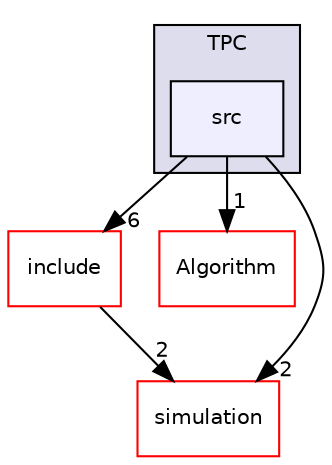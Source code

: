 digraph "/home/travis/build/AliceO2Group/AliceO2/DataFormats/Detectors/TPC/src" {
  bgcolor=transparent;
  compound=true
  node [ fontsize="10", fontname="Helvetica"];
  edge [ labelfontsize="10", labelfontname="Helvetica"];
  subgraph clusterdir_87e4e27fa2128902da5e37b3e7ab3f52 {
    graph [ bgcolor="#ddddee", pencolor="black", label="TPC" fontname="Helvetica", fontsize="10", URL="dir_87e4e27fa2128902da5e37b3e7ab3f52.html"]
  dir_99a7a708919c9221801ca7c93b79d194 [shape=box, label="src", style="filled", fillcolor="#eeeeff", pencolor="black", URL="dir_99a7a708919c9221801ca7c93b79d194.html"];
  }
  dir_6f22cbd49ee75d810f2bfe3ea5accc3c [shape=box label="include" color="red" URL="dir_6f22cbd49ee75d810f2bfe3ea5accc3c.html"];
  dir_8ba487e25de5ee77e05e9dce7582cb98 [shape=box label="Algorithm" color="red" URL="dir_8ba487e25de5ee77e05e9dce7582cb98.html"];
  dir_047746f9f311f49446db9474b7431d0d [shape=box label="simulation" color="red" URL="dir_047746f9f311f49446db9474b7431d0d.html"];
  dir_99a7a708919c9221801ca7c93b79d194->dir_6f22cbd49ee75d810f2bfe3ea5accc3c [headlabel="6", labeldistance=1.5 headhref="dir_000209_000093.html"];
  dir_99a7a708919c9221801ca7c93b79d194->dir_8ba487e25de5ee77e05e9dce7582cb98 [headlabel="1", labeldistance=1.5 headhref="dir_000209_000000.html"];
  dir_99a7a708919c9221801ca7c93b79d194->dir_047746f9f311f49446db9474b7431d0d [headlabel="2", labeldistance=1.5 headhref="dir_000209_000219.html"];
  dir_6f22cbd49ee75d810f2bfe3ea5accc3c->dir_047746f9f311f49446db9474b7431d0d [headlabel="2", labeldistance=1.5 headhref="dir_000093_000219.html"];
}
